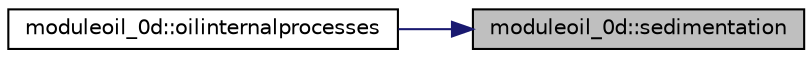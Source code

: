 digraph "moduleoil_0d::sedimentation"
{
 // LATEX_PDF_SIZE
  edge [fontname="Helvetica",fontsize="10",labelfontname="Helvetica",labelfontsize="10"];
  node [fontname="Helvetica",fontsize="10",shape=record];
  rankdir="RL";
  Node1 [label="moduleoil_0d::sedimentation",height=0.2,width=0.4,color="black", fillcolor="grey75", style="filled", fontcolor="black",tooltip=" "];
  Node1 -> Node2 [dir="back",color="midnightblue",fontsize="10",style="solid",fontname="Helvetica"];
  Node2 [label="moduleoil_0d::oilinternalprocesses",height=0.2,width=0.4,color="black", fillcolor="white", style="filled",URL="$namespacemoduleoil__0d.html#acfea99e694d76e1358d2a688a3d50d98",tooltip=" "];
}
